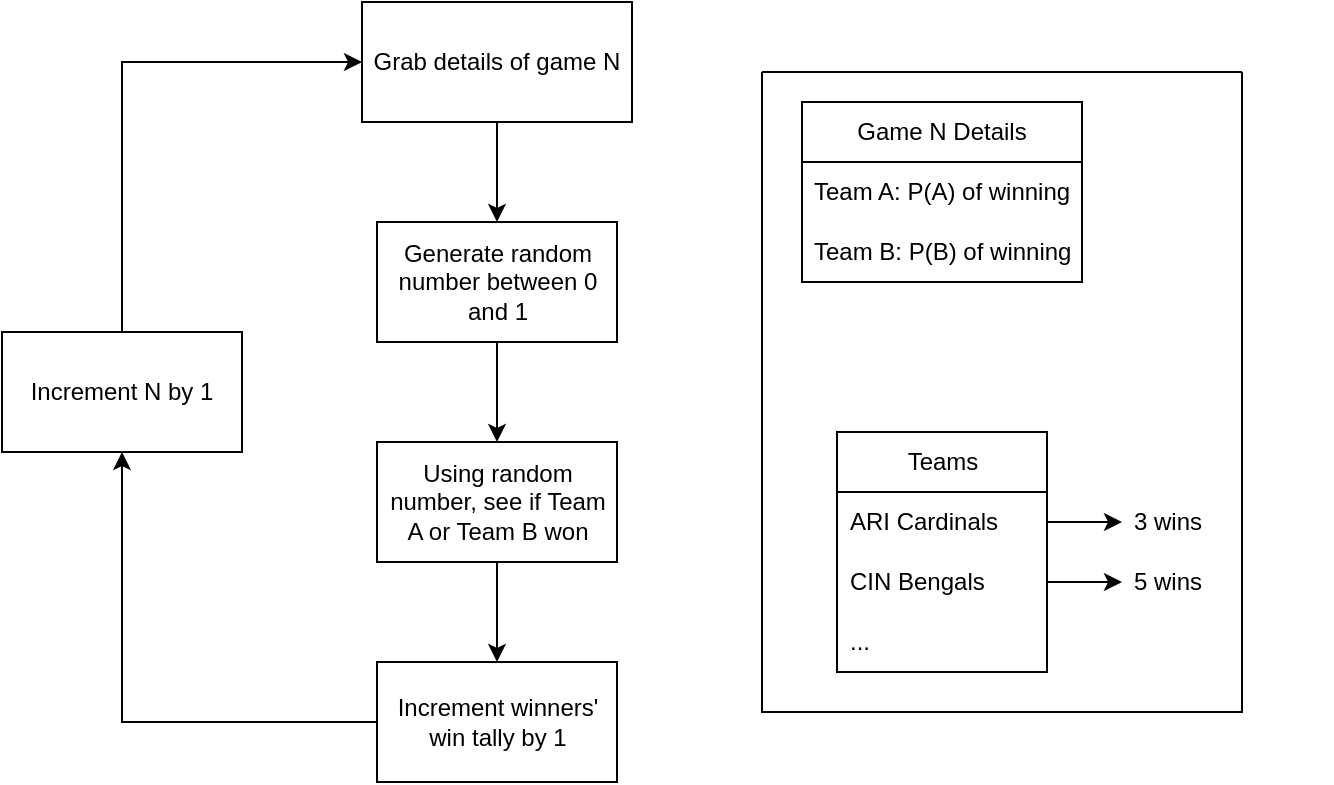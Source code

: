 <mxfile version="21.6.8" type="device">
  <diagram name="Page-1" id="Qp09FnAiYLoBZOOaBMhr">
    <mxGraphModel dx="989" dy="523" grid="1" gridSize="10" guides="1" tooltips="1" connect="1" arrows="1" fold="1" page="1" pageScale="1" pageWidth="850" pageHeight="1100" math="0" shadow="0">
      <root>
        <mxCell id="0" />
        <mxCell id="1" parent="0" />
        <mxCell id="u7iDr6BTxOhl53k5LtQc-2" value="Teams" style="swimlane;fontStyle=0;childLayout=stackLayout;horizontal=1;startSize=30;horizontalStack=0;resizeParent=1;resizeParentMax=0;resizeLast=0;collapsible=1;marginBottom=0;whiteSpace=wrap;html=1;" vertex="1" parent="1">
          <mxGeometry x="577.5" y="270" width="105" height="120" as="geometry" />
        </mxCell>
        <mxCell id="u7iDr6BTxOhl53k5LtQc-3" value="ARI Cardinals" style="text;strokeColor=none;fillColor=none;align=left;verticalAlign=middle;spacingLeft=4;spacingRight=4;overflow=hidden;points=[[0,0.5],[1,0.5]];portConstraint=eastwest;rotatable=0;whiteSpace=wrap;html=1;" vertex="1" parent="u7iDr6BTxOhl53k5LtQc-2">
          <mxGeometry y="30" width="105" height="30" as="geometry" />
        </mxCell>
        <mxCell id="u7iDr6BTxOhl53k5LtQc-4" value="CIN Bengals" style="text;strokeColor=none;fillColor=none;align=left;verticalAlign=middle;spacingLeft=4;spacingRight=4;overflow=hidden;points=[[0,0.5],[1,0.5]];portConstraint=eastwest;rotatable=0;whiteSpace=wrap;html=1;" vertex="1" parent="u7iDr6BTxOhl53k5LtQc-2">
          <mxGeometry y="60" width="105" height="30" as="geometry" />
        </mxCell>
        <mxCell id="u7iDr6BTxOhl53k5LtQc-5" value="..." style="text;strokeColor=none;fillColor=none;align=left;verticalAlign=middle;spacingLeft=4;spacingRight=4;overflow=hidden;points=[[0,0.5],[1,0.5]];portConstraint=eastwest;rotatable=0;whiteSpace=wrap;html=1;" vertex="1" parent="u7iDr6BTxOhl53k5LtQc-2">
          <mxGeometry y="90" width="105" height="30" as="geometry" />
        </mxCell>
        <mxCell id="u7iDr6BTxOhl53k5LtQc-9" value="Game N Details" style="swimlane;fontStyle=0;childLayout=stackLayout;horizontal=1;startSize=30;horizontalStack=0;resizeParent=1;resizeParentMax=0;resizeLast=0;collapsible=1;marginBottom=0;whiteSpace=wrap;html=1;" vertex="1" parent="1">
          <mxGeometry x="560" y="105" width="140" height="90" as="geometry" />
        </mxCell>
        <mxCell id="u7iDr6BTxOhl53k5LtQc-10" value="Team A: P(A) of winning" style="text;strokeColor=none;fillColor=none;align=left;verticalAlign=middle;spacingLeft=4;spacingRight=4;overflow=hidden;points=[[0,0.5],[1,0.5]];portConstraint=eastwest;rotatable=0;whiteSpace=wrap;html=1;" vertex="1" parent="u7iDr6BTxOhl53k5LtQc-9">
          <mxGeometry y="30" width="140" height="30" as="geometry" />
        </mxCell>
        <mxCell id="u7iDr6BTxOhl53k5LtQc-17" value="Team B: P(B) of winning" style="text;strokeColor=none;fillColor=none;align=left;verticalAlign=middle;spacingLeft=4;spacingRight=4;overflow=hidden;points=[[0,0.5],[1,0.5]];portConstraint=eastwest;rotatable=0;whiteSpace=wrap;html=1;" vertex="1" parent="u7iDr6BTxOhl53k5LtQc-9">
          <mxGeometry y="60" width="140" height="30" as="geometry" />
        </mxCell>
        <mxCell id="u7iDr6BTxOhl53k5LtQc-27" style="edgeStyle=orthogonalEdgeStyle;rounded=0;orthogonalLoop=1;jettySize=auto;html=1;exitX=0.5;exitY=1;exitDx=0;exitDy=0;entryX=0.5;entryY=0;entryDx=0;entryDy=0;" edge="1" parent="1" source="u7iDr6BTxOhl53k5LtQc-14" target="u7iDr6BTxOhl53k5LtQc-19">
          <mxGeometry relative="1" as="geometry" />
        </mxCell>
        <mxCell id="u7iDr6BTxOhl53k5LtQc-14" value="Grab details of game N" style="rounded=0;whiteSpace=wrap;html=1;" vertex="1" parent="1">
          <mxGeometry x="340" y="55" width="135" height="60" as="geometry" />
        </mxCell>
        <mxCell id="u7iDr6BTxOhl53k5LtQc-28" style="edgeStyle=orthogonalEdgeStyle;rounded=0;orthogonalLoop=1;jettySize=auto;html=1;exitX=0.5;exitY=1;exitDx=0;exitDy=0;entryX=0.5;entryY=0;entryDx=0;entryDy=0;" edge="1" parent="1" source="u7iDr6BTxOhl53k5LtQc-19" target="u7iDr6BTxOhl53k5LtQc-20">
          <mxGeometry relative="1" as="geometry" />
        </mxCell>
        <mxCell id="u7iDr6BTxOhl53k5LtQc-19" value="Generate random number between 0 and 1" style="rounded=0;whiteSpace=wrap;html=1;" vertex="1" parent="1">
          <mxGeometry x="347.5" y="165" width="120" height="60" as="geometry" />
        </mxCell>
        <mxCell id="u7iDr6BTxOhl53k5LtQc-29" style="edgeStyle=orthogonalEdgeStyle;rounded=0;orthogonalLoop=1;jettySize=auto;html=1;exitX=0.5;exitY=1;exitDx=0;exitDy=0;entryX=0.5;entryY=0;entryDx=0;entryDy=0;" edge="1" parent="1" source="u7iDr6BTxOhl53k5LtQc-20" target="u7iDr6BTxOhl53k5LtQc-21">
          <mxGeometry relative="1" as="geometry" />
        </mxCell>
        <mxCell id="u7iDr6BTxOhl53k5LtQc-20" value="Using random number, see if Team A or Team B won" style="rounded=0;whiteSpace=wrap;html=1;" vertex="1" parent="1">
          <mxGeometry x="347.5" y="275" width="120" height="60" as="geometry" />
        </mxCell>
        <mxCell id="u7iDr6BTxOhl53k5LtQc-31" style="edgeStyle=orthogonalEdgeStyle;rounded=0;orthogonalLoop=1;jettySize=auto;html=1;exitX=0;exitY=0.5;exitDx=0;exitDy=0;entryX=0.5;entryY=1;entryDx=0;entryDy=0;" edge="1" parent="1" source="u7iDr6BTxOhl53k5LtQc-21" target="u7iDr6BTxOhl53k5LtQc-30">
          <mxGeometry relative="1" as="geometry" />
        </mxCell>
        <mxCell id="u7iDr6BTxOhl53k5LtQc-21" value="Increment winners&#39; win tally by 1" style="rounded=0;whiteSpace=wrap;html=1;" vertex="1" parent="1">
          <mxGeometry x="347.5" y="385" width="120" height="60" as="geometry" />
        </mxCell>
        <mxCell id="u7iDr6BTxOhl53k5LtQc-23" value="3 wins" style="text;strokeColor=none;fillColor=none;align=left;verticalAlign=middle;spacingLeft=4;spacingRight=4;overflow=hidden;points=[[0,0.5],[1,0.5]];portConstraint=eastwest;rotatable=0;whiteSpace=wrap;html=1;" vertex="1" parent="1">
          <mxGeometry x="720" y="300" width="105" height="30" as="geometry" />
        </mxCell>
        <mxCell id="u7iDr6BTxOhl53k5LtQc-24" value="5 wins" style="text;strokeColor=none;fillColor=none;align=left;verticalAlign=middle;spacingLeft=4;spacingRight=4;overflow=hidden;points=[[0,0.5],[1,0.5]];portConstraint=eastwest;rotatable=0;whiteSpace=wrap;html=1;" vertex="1" parent="1">
          <mxGeometry x="720" y="330" width="105" height="30" as="geometry" />
        </mxCell>
        <mxCell id="u7iDr6BTxOhl53k5LtQc-25" value="" style="endArrow=classic;html=1;rounded=0;entryX=0;entryY=0.5;entryDx=0;entryDy=0;exitX=1;exitY=0.5;exitDx=0;exitDy=0;" edge="1" parent="1" source="u7iDr6BTxOhl53k5LtQc-3" target="u7iDr6BTxOhl53k5LtQc-23">
          <mxGeometry width="50" height="50" relative="1" as="geometry">
            <mxPoint x="410" y="360" as="sourcePoint" />
            <mxPoint x="460" y="310" as="targetPoint" />
          </mxGeometry>
        </mxCell>
        <mxCell id="u7iDr6BTxOhl53k5LtQc-26" style="edgeStyle=orthogonalEdgeStyle;rounded=0;orthogonalLoop=1;jettySize=auto;html=1;exitX=1;exitY=0.5;exitDx=0;exitDy=0;entryX=0;entryY=0.5;entryDx=0;entryDy=0;" edge="1" parent="1" source="u7iDr6BTxOhl53k5LtQc-4" target="u7iDr6BTxOhl53k5LtQc-24">
          <mxGeometry relative="1" as="geometry" />
        </mxCell>
        <mxCell id="u7iDr6BTxOhl53k5LtQc-32" style="edgeStyle=orthogonalEdgeStyle;rounded=0;orthogonalLoop=1;jettySize=auto;html=1;exitX=0.5;exitY=0;exitDx=0;exitDy=0;entryX=0;entryY=0.5;entryDx=0;entryDy=0;" edge="1" parent="1" source="u7iDr6BTxOhl53k5LtQc-30" target="u7iDr6BTxOhl53k5LtQc-14">
          <mxGeometry relative="1" as="geometry" />
        </mxCell>
        <mxCell id="u7iDr6BTxOhl53k5LtQc-30" value="Increment N by 1" style="rounded=0;whiteSpace=wrap;html=1;" vertex="1" parent="1">
          <mxGeometry x="160" y="220" width="120" height="60" as="geometry" />
        </mxCell>
        <mxCell id="u7iDr6BTxOhl53k5LtQc-34" value="" style="swimlane;startSize=0;" vertex="1" parent="1">
          <mxGeometry x="540" y="90" width="240" height="320" as="geometry" />
        </mxCell>
      </root>
    </mxGraphModel>
  </diagram>
</mxfile>
